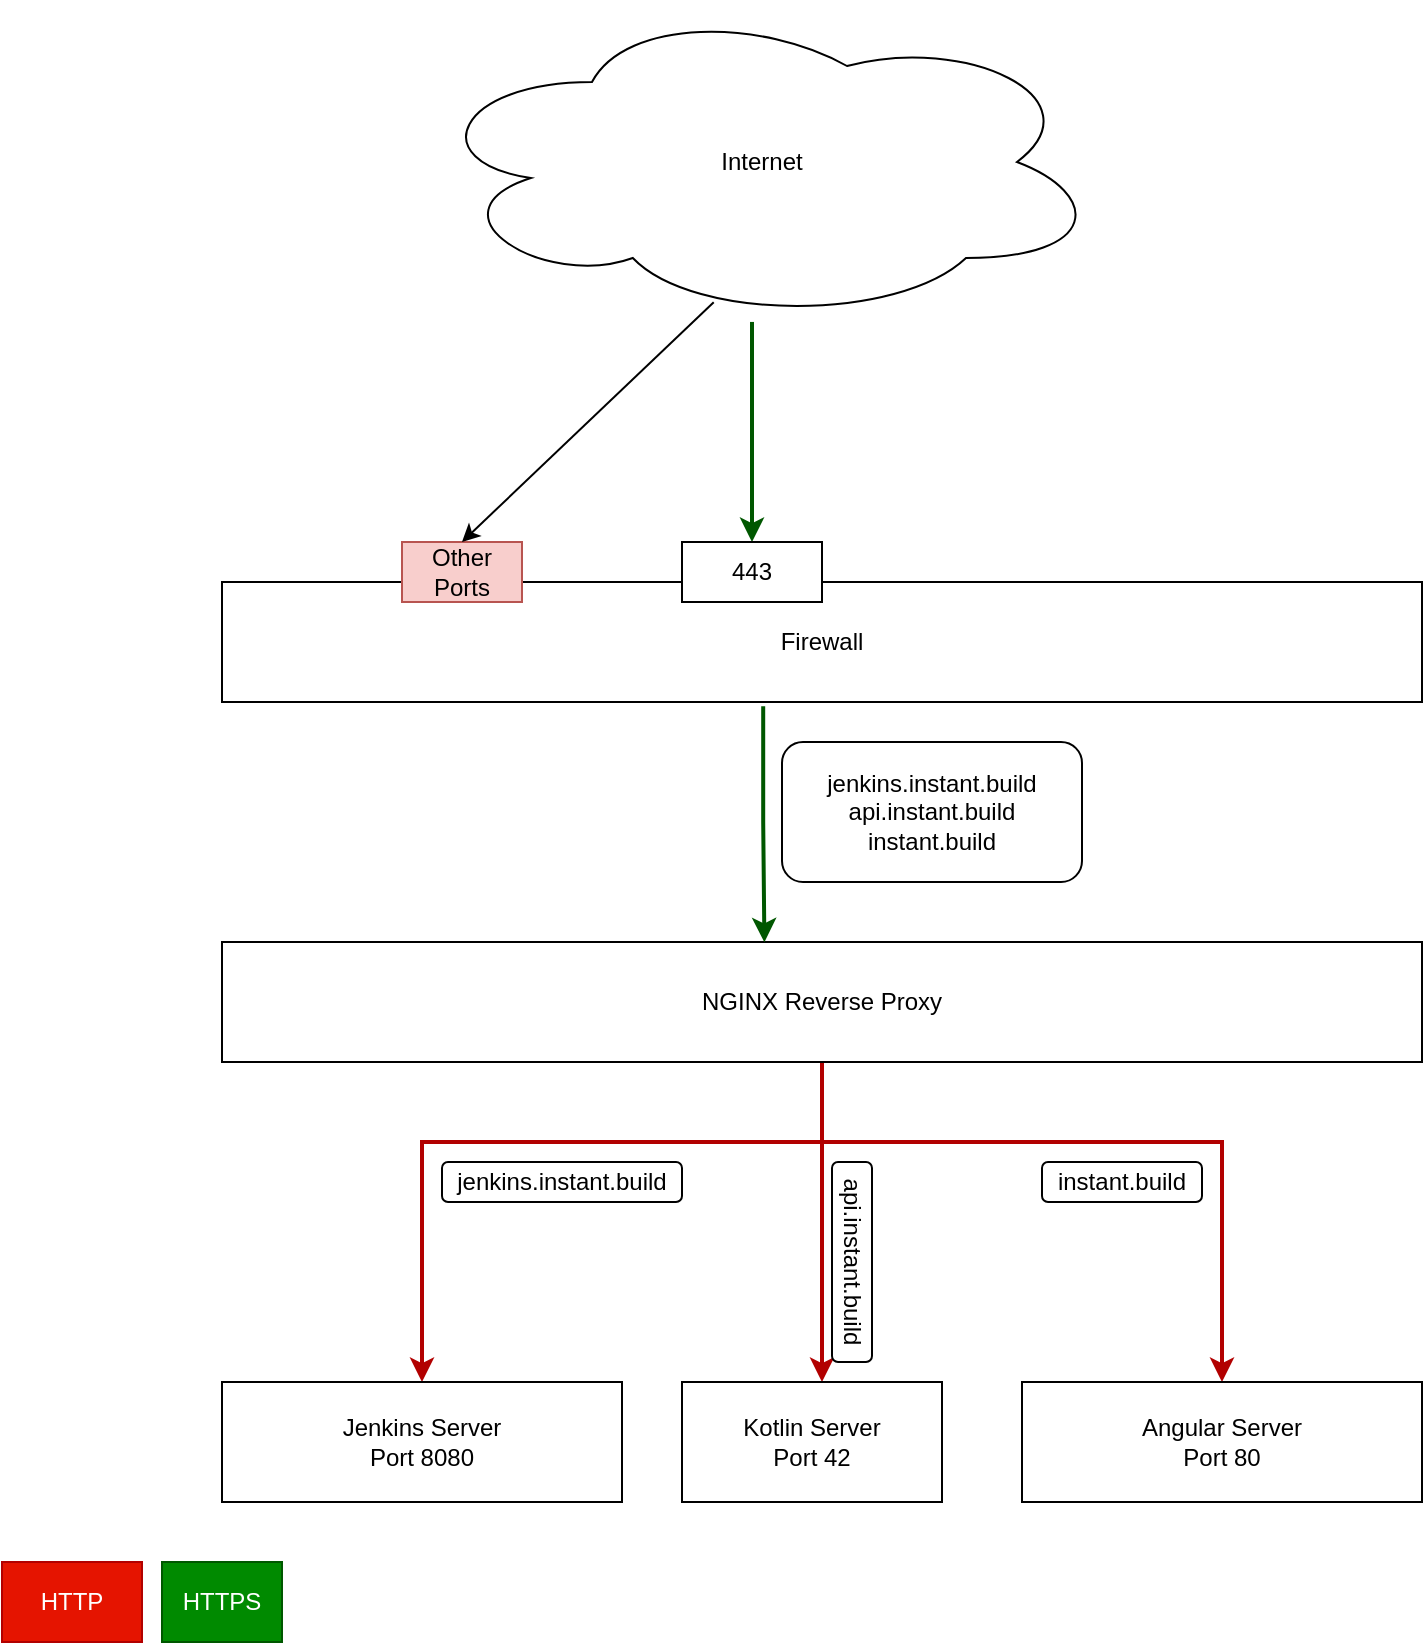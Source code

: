 <mxfile version="22.1.4" type="github">
  <diagram name="Page-1" id="eTjZQSOtNptKrAlcZZS5">
    <mxGraphModel dx="1707" dy="934" grid="1" gridSize="10" guides="1" tooltips="1" connect="1" arrows="1" fold="1" page="1" pageScale="1" pageWidth="850" pageHeight="1100" math="0" shadow="0">
      <root>
        <mxCell id="0" />
        <mxCell id="1" parent="0" />
        <mxCell id="FMSR8E7ofrIew3itHQPi-26" style="edgeStyle=orthogonalEdgeStyle;rounded=0;orthogonalLoop=1;jettySize=auto;html=1;strokeWidth=2;fillColor=#e51400;strokeColor=#B20000;" edge="1" parent="1" source="FMSR8E7ofrIew3itHQPi-1" target="FMSR8E7ofrIew3itHQPi-2">
          <mxGeometry relative="1" as="geometry">
            <Array as="points">
              <mxPoint x="460" y="600" />
              <mxPoint x="260" y="600" />
            </Array>
          </mxGeometry>
        </mxCell>
        <mxCell id="FMSR8E7ofrIew3itHQPi-27" style="edgeStyle=orthogonalEdgeStyle;rounded=0;orthogonalLoop=1;jettySize=auto;html=1;strokeWidth=2;fillColor=#e51400;strokeColor=#B20000;" edge="1" parent="1" source="FMSR8E7ofrIew3itHQPi-1" target="FMSR8E7ofrIew3itHQPi-4">
          <mxGeometry relative="1" as="geometry">
            <Array as="points">
              <mxPoint x="460" y="600" />
              <mxPoint x="660" y="600" />
            </Array>
          </mxGeometry>
        </mxCell>
        <mxCell id="FMSR8E7ofrIew3itHQPi-28" style="edgeStyle=orthogonalEdgeStyle;rounded=0;orthogonalLoop=1;jettySize=auto;html=1;fillColor=#e51400;strokeColor=#B20000;strokeWidth=2;" edge="1" parent="1" source="FMSR8E7ofrIew3itHQPi-1" target="FMSR8E7ofrIew3itHQPi-5">
          <mxGeometry relative="1" as="geometry">
            <Array as="points">
              <mxPoint x="460" y="620" />
              <mxPoint x="460" y="620" />
            </Array>
          </mxGeometry>
        </mxCell>
        <mxCell id="FMSR8E7ofrIew3itHQPi-1" value="NGINX Reverse Proxy" style="rounded=0;whiteSpace=wrap;html=1;" vertex="1" parent="1">
          <mxGeometry x="160" y="500" width="600" height="60" as="geometry" />
        </mxCell>
        <mxCell id="FMSR8E7ofrIew3itHQPi-2" value="&lt;div&gt;Jenkins Server&lt;/div&gt;&lt;div&gt;Port 8080&lt;br&gt;&lt;/div&gt;" style="rounded=0;whiteSpace=wrap;html=1;" vertex="1" parent="1">
          <mxGeometry x="160" y="720" width="200" height="60" as="geometry" />
        </mxCell>
        <mxCell id="FMSR8E7ofrIew3itHQPi-4" value="&lt;div&gt;Angular Server&lt;/div&gt;&lt;div&gt;Port 80&lt;br&gt;&lt;/div&gt;" style="rounded=0;whiteSpace=wrap;html=1;" vertex="1" parent="1">
          <mxGeometry x="560" y="720" width="200" height="60" as="geometry" />
        </mxCell>
        <mxCell id="FMSR8E7ofrIew3itHQPi-5" value="&lt;div&gt;Kotlin Server&lt;/div&gt;&lt;div&gt;Port 42&lt;br&gt;&lt;/div&gt;" style="rounded=0;whiteSpace=wrap;html=1;" vertex="1" parent="1">
          <mxGeometry x="390" y="720" width="130" height="60" as="geometry" />
        </mxCell>
        <mxCell id="FMSR8E7ofrIew3itHQPi-24" style="edgeStyle=orthogonalEdgeStyle;rounded=0;orthogonalLoop=1;jettySize=auto;html=1;exitX=0.451;exitY=1.036;exitDx=0;exitDy=0;exitPerimeter=0;entryX=0.452;entryY=0.002;entryDx=0;entryDy=0;entryPerimeter=0;fillColor=#008a00;strokeColor=#005700;strokeWidth=2;" edge="1" parent="1" source="FMSR8E7ofrIew3itHQPi-6" target="FMSR8E7ofrIew3itHQPi-1">
          <mxGeometry relative="1" as="geometry" />
        </mxCell>
        <mxCell id="FMSR8E7ofrIew3itHQPi-6" value="Firewall" style="rounded=0;whiteSpace=wrap;html=1;" vertex="1" parent="1">
          <mxGeometry x="160" y="320" width="600" height="60" as="geometry" />
        </mxCell>
        <mxCell id="FMSR8E7ofrIew3itHQPi-18" style="edgeStyle=orthogonalEdgeStyle;rounded=0;orthogonalLoop=1;jettySize=auto;html=1;fillColor=#008a00;strokeColor=#005700;strokeWidth=2;" edge="1" parent="1" source="FMSR8E7ofrIew3itHQPi-14" target="FMSR8E7ofrIew3itHQPi-16">
          <mxGeometry relative="1" as="geometry">
            <Array as="points">
              <mxPoint x="425" y="220" />
              <mxPoint x="425" y="220" />
            </Array>
          </mxGeometry>
        </mxCell>
        <mxCell id="FMSR8E7ofrIew3itHQPi-14" value="Internet" style="ellipse;shape=cloud;whiteSpace=wrap;html=1;" vertex="1" parent="1">
          <mxGeometry x="260" y="30" width="340" height="160" as="geometry" />
        </mxCell>
        <mxCell id="FMSR8E7ofrIew3itHQPi-16" value="443" style="rounded=0;whiteSpace=wrap;html=1;" vertex="1" parent="1">
          <mxGeometry x="390" y="300" width="70" height="30" as="geometry" />
        </mxCell>
        <mxCell id="FMSR8E7ofrIew3itHQPi-19" value="Other Ports" style="rounded=0;whiteSpace=wrap;html=1;fillColor=#f8cecc;strokeColor=#b85450;" vertex="1" parent="1">
          <mxGeometry x="250" y="300" width="60" height="30" as="geometry" />
        </mxCell>
        <mxCell id="FMSR8E7ofrIew3itHQPi-22" value="" style="endArrow=none;html=1;rounded=0;entryX=0.429;entryY=0.938;entryDx=0;entryDy=0;entryPerimeter=0;startArrow=classic;startFill=1;" edge="1" parent="1" target="FMSR8E7ofrIew3itHQPi-14">
          <mxGeometry width="50" height="50" relative="1" as="geometry">
            <mxPoint x="280" y="300" as="sourcePoint" />
            <mxPoint x="330" y="250" as="targetPoint" />
          </mxGeometry>
        </mxCell>
        <mxCell id="FMSR8E7ofrIew3itHQPi-25" value="&lt;div&gt;jenkins.instant.build&lt;/div&gt;&lt;div&gt;api.instant.build&lt;/div&gt;&lt;div&gt;instant.build&lt;br&gt;&lt;/div&gt;" style="rounded=1;whiteSpace=wrap;html=1;" vertex="1" parent="1">
          <mxGeometry x="440" y="400" width="150" height="70" as="geometry" />
        </mxCell>
        <mxCell id="FMSR8E7ofrIew3itHQPi-29" value="jenkins.instant.build" style="rounded=1;whiteSpace=wrap;html=1;" vertex="1" parent="1">
          <mxGeometry x="270" y="610" width="120" height="20" as="geometry" />
        </mxCell>
        <mxCell id="FMSR8E7ofrIew3itHQPi-30" value="api.instant.build" style="rounded=1;whiteSpace=wrap;html=1;rotation=90;" vertex="1" parent="1">
          <mxGeometry x="425" y="650" width="100" height="20" as="geometry" />
        </mxCell>
        <mxCell id="FMSR8E7ofrIew3itHQPi-31" value="instant.build" style="rounded=1;whiteSpace=wrap;html=1;" vertex="1" parent="1">
          <mxGeometry x="570" y="610" width="80" height="20" as="geometry" />
        </mxCell>
        <mxCell id="FMSR8E7ofrIew3itHQPi-32" value="HTTP" style="whiteSpace=wrap;html=1;fillColor=#e51400;fontColor=#ffffff;strokeColor=#B20000;" vertex="1" parent="1">
          <mxGeometry x="50" y="810" width="70" height="40" as="geometry" />
        </mxCell>
        <mxCell id="FMSR8E7ofrIew3itHQPi-33" value="HTTPS" style="rounded=0;whiteSpace=wrap;html=1;fillColor=#008a00;fontColor=#ffffff;strokeColor=#005700;" vertex="1" parent="1">
          <mxGeometry x="130" y="810" width="60" height="40" as="geometry" />
        </mxCell>
      </root>
    </mxGraphModel>
  </diagram>
</mxfile>

